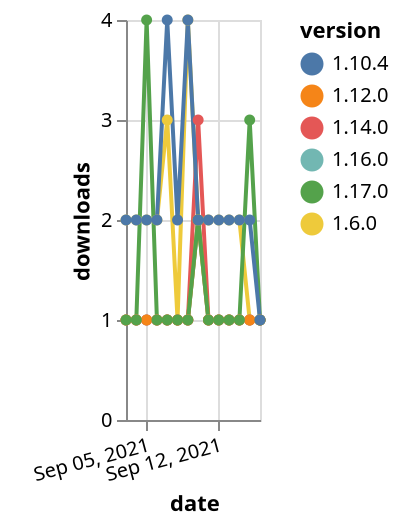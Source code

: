 {"$schema": "https://vega.github.io/schema/vega-lite/v5.json", "description": "A simple bar chart with embedded data.", "data": {"values": [{"date": "2021-09-03", "total": 2307, "delta": 2, "version": "1.6.0"}, {"date": "2021-09-04", "total": 2309, "delta": 2, "version": "1.6.0"}, {"date": "2021-09-05", "total": 2311, "delta": 2, "version": "1.6.0"}, {"date": "2021-09-06", "total": 2313, "delta": 2, "version": "1.6.0"}, {"date": "2021-09-07", "total": 2316, "delta": 3, "version": "1.6.0"}, {"date": "2021-09-08", "total": 2317, "delta": 1, "version": "1.6.0"}, {"date": "2021-09-09", "total": 2321, "delta": 4, "version": "1.6.0"}, {"date": "2021-09-10", "total": 2323, "delta": 2, "version": "1.6.0"}, {"date": "2021-09-11", "total": 2325, "delta": 2, "version": "1.6.0"}, {"date": "2021-09-12", "total": 2327, "delta": 2, "version": "1.6.0"}, {"date": "2021-09-13", "total": 2329, "delta": 2, "version": "1.6.0"}, {"date": "2021-09-14", "total": 2331, "delta": 2, "version": "1.6.0"}, {"date": "2021-09-15", "total": 2332, "delta": 1, "version": "1.6.0"}, {"date": "2021-09-16", "total": 2333, "delta": 1, "version": "1.6.0"}, {"date": "2021-09-03", "total": 188, "delta": 1, "version": "1.16.0"}, {"date": "2021-09-04", "total": 189, "delta": 1, "version": "1.16.0"}, {"date": "2021-09-05", "total": 190, "delta": 1, "version": "1.16.0"}, {"date": "2021-09-06", "total": 191, "delta": 1, "version": "1.16.0"}, {"date": "2021-09-07", "total": 192, "delta": 1, "version": "1.16.0"}, {"date": "2021-09-08", "total": 193, "delta": 1, "version": "1.16.0"}, {"date": "2021-09-09", "total": 194, "delta": 1, "version": "1.16.0"}, {"date": "2021-09-10", "total": 196, "delta": 2, "version": "1.16.0"}, {"date": "2021-09-11", "total": 197, "delta": 1, "version": "1.16.0"}, {"date": "2021-09-12", "total": 198, "delta": 1, "version": "1.16.0"}, {"date": "2021-09-13", "total": 199, "delta": 1, "version": "1.16.0"}, {"date": "2021-09-14", "total": 200, "delta": 1, "version": "1.16.0"}, {"date": "2021-09-15", "total": 201, "delta": 1, "version": "1.16.0"}, {"date": "2021-09-16", "total": 202, "delta": 1, "version": "1.16.0"}, {"date": "2021-09-03", "total": 348, "delta": 1, "version": "1.14.0"}, {"date": "2021-09-04", "total": 349, "delta": 1, "version": "1.14.0"}, {"date": "2021-09-05", "total": 350, "delta": 1, "version": "1.14.0"}, {"date": "2021-09-06", "total": 351, "delta": 1, "version": "1.14.0"}, {"date": "2021-09-07", "total": 352, "delta": 1, "version": "1.14.0"}, {"date": "2021-09-08", "total": 353, "delta": 1, "version": "1.14.0"}, {"date": "2021-09-09", "total": 354, "delta": 1, "version": "1.14.0"}, {"date": "2021-09-10", "total": 357, "delta": 3, "version": "1.14.0"}, {"date": "2021-09-11", "total": 358, "delta": 1, "version": "1.14.0"}, {"date": "2021-09-12", "total": 359, "delta": 1, "version": "1.14.0"}, {"date": "2021-09-13", "total": 360, "delta": 1, "version": "1.14.0"}, {"date": "2021-09-14", "total": 361, "delta": 1, "version": "1.14.0"}, {"date": "2021-09-15", "total": 362, "delta": 1, "version": "1.14.0"}, {"date": "2021-09-16", "total": 363, "delta": 1, "version": "1.14.0"}, {"date": "2021-09-03", "total": 249, "delta": 1, "version": "1.12.0"}, {"date": "2021-09-04", "total": 250, "delta": 1, "version": "1.12.0"}, {"date": "2021-09-05", "total": 251, "delta": 1, "version": "1.12.0"}, {"date": "2021-09-06", "total": 252, "delta": 1, "version": "1.12.0"}, {"date": "2021-09-07", "total": 253, "delta": 1, "version": "1.12.0"}, {"date": "2021-09-08", "total": 254, "delta": 1, "version": "1.12.0"}, {"date": "2021-09-09", "total": 255, "delta": 1, "version": "1.12.0"}, {"date": "2021-09-10", "total": 257, "delta": 2, "version": "1.12.0"}, {"date": "2021-09-11", "total": 258, "delta": 1, "version": "1.12.0"}, {"date": "2021-09-12", "total": 259, "delta": 1, "version": "1.12.0"}, {"date": "2021-09-13", "total": 260, "delta": 1, "version": "1.12.0"}, {"date": "2021-09-14", "total": 261, "delta": 1, "version": "1.12.0"}, {"date": "2021-09-15", "total": 262, "delta": 1, "version": "1.12.0"}, {"date": "2021-09-16", "total": 263, "delta": 1, "version": "1.12.0"}, {"date": "2021-09-03", "total": 165, "delta": 1, "version": "1.17.0"}, {"date": "2021-09-04", "total": 166, "delta": 1, "version": "1.17.0"}, {"date": "2021-09-05", "total": 170, "delta": 4, "version": "1.17.0"}, {"date": "2021-09-06", "total": 171, "delta": 1, "version": "1.17.0"}, {"date": "2021-09-07", "total": 172, "delta": 1, "version": "1.17.0"}, {"date": "2021-09-08", "total": 173, "delta": 1, "version": "1.17.0"}, {"date": "2021-09-09", "total": 174, "delta": 1, "version": "1.17.0"}, {"date": "2021-09-10", "total": 176, "delta": 2, "version": "1.17.0"}, {"date": "2021-09-11", "total": 177, "delta": 1, "version": "1.17.0"}, {"date": "2021-09-12", "total": 178, "delta": 1, "version": "1.17.0"}, {"date": "2021-09-13", "total": 179, "delta": 1, "version": "1.17.0"}, {"date": "2021-09-14", "total": 180, "delta": 1, "version": "1.17.0"}, {"date": "2021-09-15", "total": 183, "delta": 3, "version": "1.17.0"}, {"date": "2021-09-16", "total": 184, "delta": 1, "version": "1.17.0"}, {"date": "2021-09-03", "total": 2499, "delta": 2, "version": "1.10.4"}, {"date": "2021-09-04", "total": 2501, "delta": 2, "version": "1.10.4"}, {"date": "2021-09-05", "total": 2503, "delta": 2, "version": "1.10.4"}, {"date": "2021-09-06", "total": 2505, "delta": 2, "version": "1.10.4"}, {"date": "2021-09-07", "total": 2509, "delta": 4, "version": "1.10.4"}, {"date": "2021-09-08", "total": 2511, "delta": 2, "version": "1.10.4"}, {"date": "2021-09-09", "total": 2515, "delta": 4, "version": "1.10.4"}, {"date": "2021-09-10", "total": 2517, "delta": 2, "version": "1.10.4"}, {"date": "2021-09-11", "total": 2519, "delta": 2, "version": "1.10.4"}, {"date": "2021-09-12", "total": 2521, "delta": 2, "version": "1.10.4"}, {"date": "2021-09-13", "total": 2523, "delta": 2, "version": "1.10.4"}, {"date": "2021-09-14", "total": 2525, "delta": 2, "version": "1.10.4"}, {"date": "2021-09-15", "total": 2527, "delta": 2, "version": "1.10.4"}, {"date": "2021-09-16", "total": 2528, "delta": 1, "version": "1.10.4"}]}, "width": "container", "mark": {"type": "line", "point": {"filled": true}}, "encoding": {"x": {"field": "date", "type": "temporal", "timeUnit": "yearmonthdate", "title": "date", "axis": {"labelAngle": -15}}, "y": {"field": "delta", "type": "quantitative", "title": "downloads"}, "color": {"field": "version", "type": "nominal"}, "tooltip": {"field": "delta"}}}